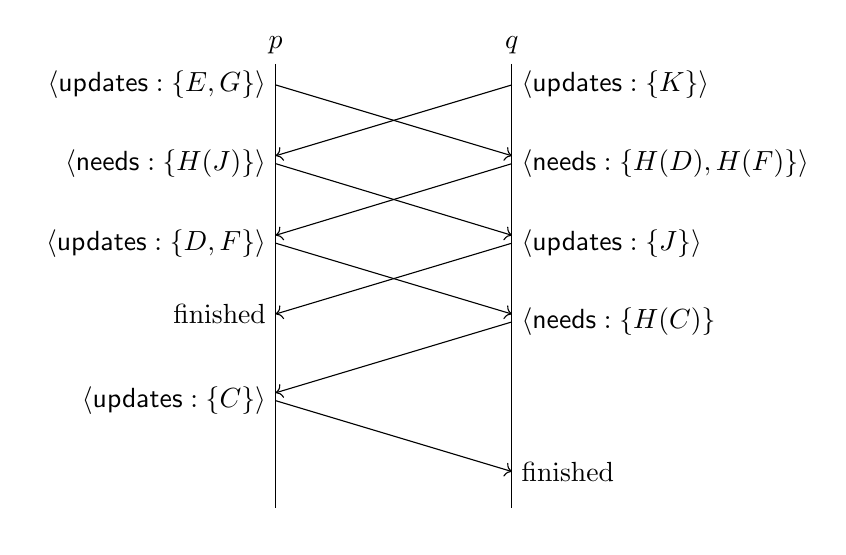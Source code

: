\vspace{0.5cm}
\begin{tikzpicture}
\def\width{3cm}
\def\latency{1cm}
\def\spacing{0.1cm}
\def\length{6cm}
\def\startdelay{0.5cm}

% Timelimes
\node (p1-start) at (0,0) {$p$};
\node (p2-start) at (\width,0) {$q$};
\node (p1-end) at (0,-\length) {};
\node (p2-end) at (\width,-\length) {};
\draw (p1-start) -- (p1-end);
\draw (p2-start) -- (p2-end);

% Messages
\draw[->] (0,-\startdelay) node[left] {$\langle\mathsf{updates}: \{E,G\}\rangle$} -- (\width,\spacing-\startdelay-\latency);
\draw[->] (\width,-\startdelay) node[right] {$\langle\mathsf{updates}: \{K\}\rangle$} -- (0,\spacing-\startdelay-\latency);

\draw[->] (\width, -\startdelay-\latency) node[right] {$\langle\mathsf{needs}: \{H(D), H(F)\}\rangle$} -- (0,\spacing-\startdelay-2.0\latency);
\draw[->] (0, -\startdelay-\latency) node[left] {$\langle\mathsf{needs}: \{H(J)\}\rangle$} -- (\width,\spacing-\startdelay-2.0\latency);

\draw[->] (0, -\startdelay-2.0\latency) node[left] {$\langle\mathsf{updates}: \{D, F\}\rangle$} -- (\width,\spacing-\startdelay-3.0\latency);
\draw[->] (\width, -\startdelay-2.0\latency) node[right] {$\langle\mathsf{updates}: \{J\}\rangle$} -- (0,\spacing-\startdelay-3.0\latency) node[left] {finished};

\draw[->] (\width, -\startdelay-3.0\latency) node[right] {$\langle\mathsf{needs}: \{H(C)\}$} -- (0,\spacing-\startdelay-4.0\latency);

\draw[->] (0, -\startdelay-4.0\latency) node[left] {$\langle\mathsf{updates}: \{C\}\rangle$} -- (\width,\spacing-\startdelay-5.0\latency) node[right] {finished};

\end{tikzpicture}